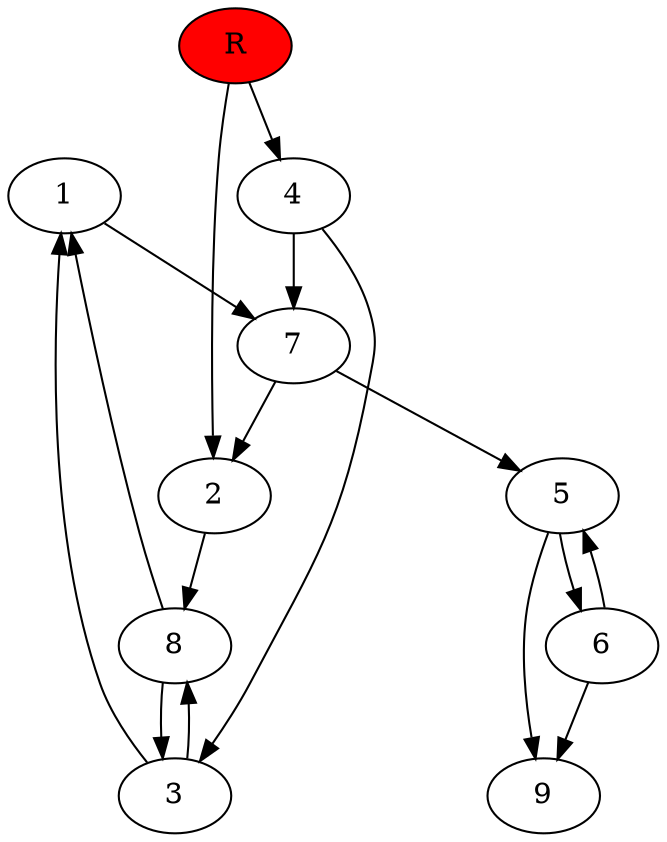 digraph prb40852 {
	1
	2
	3
	4
	5
	6
	7
	8
	R [fillcolor="#ff0000" style=filled]
	1 -> 7
	2 -> 8
	3 -> 1
	3 -> 8
	4 -> 3
	4 -> 7
	5 -> 6
	5 -> 9
	6 -> 5
	6 -> 9
	7 -> 2
	7 -> 5
	8 -> 1
	8 -> 3
	R -> 2
	R -> 4
}
